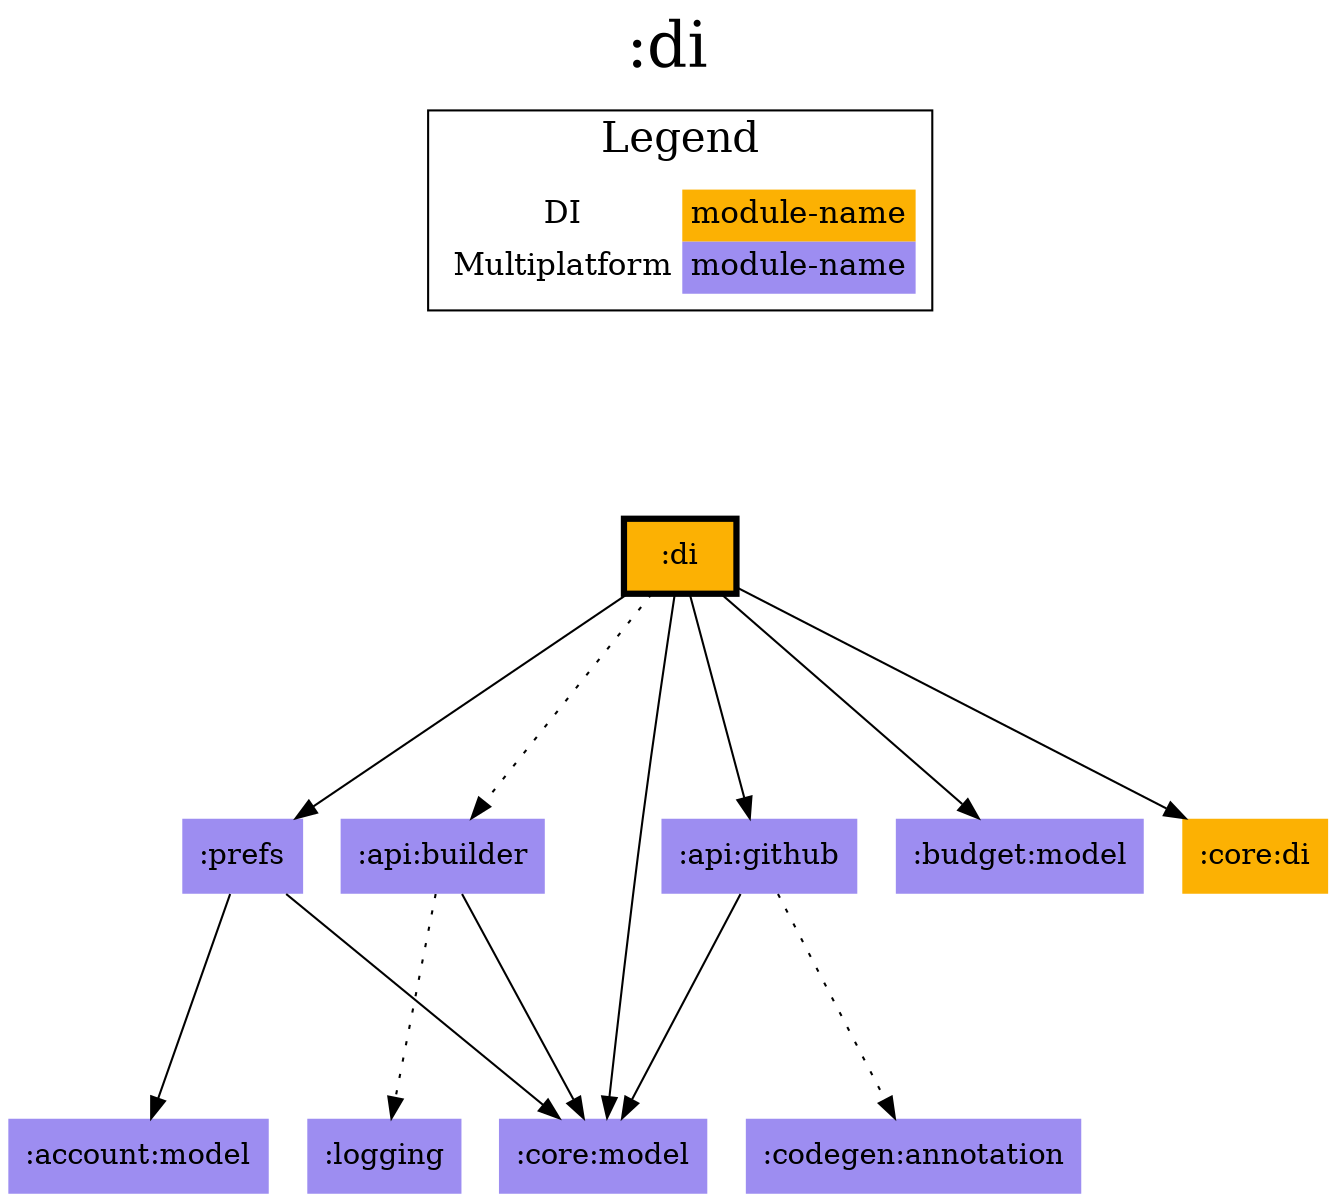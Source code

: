 digraph {
edge ["dir"="forward"]
graph ["dpi"="100","label"=":di","labelloc"="t","fontsize"="30","ranksep"="1.5","rankdir"="TB"]
node ["style"="filled"]
":account:model" ["fillcolor"="#9D8DF1","shape"="none"]
":api:builder" ["fillcolor"="#9D8DF1","shape"="none"]
":api:github" ["fillcolor"="#9D8DF1","shape"="none"]
":budget:model" ["fillcolor"="#9D8DF1","shape"="none"]
":codegen:annotation" ["fillcolor"="#9D8DF1","shape"="none"]
":core:di" ["fillcolor"="#FCB103","shape"="none"]
":core:model" ["fillcolor"="#9D8DF1","shape"="none"]
":di" ["fillcolor"="#FCB103","color"="black","penwidth"="3","shape"="box"]
":logging" ["fillcolor"="#9D8DF1","shape"="none"]
":prefs" ["fillcolor"="#9D8DF1","shape"="none"]
{
edge ["dir"="none"]
graph ["rank"="same"]
":di"
}
":api:builder" -> ":core:model"
":api:builder" -> ":logging" ["style"="dotted"]
":api:github" -> ":codegen:annotation" ["style"="dotted"]
":api:github" -> ":core:model"
":di" -> ":api:builder" ["style"="dotted"]
":di" -> ":api:github"
":di" -> ":budget:model"
":di" -> ":core:di"
":di" -> ":core:model"
":di" -> ":prefs"
":prefs" -> ":account:model"
":prefs" -> ":core:model"
subgraph "cluster_legend" {
edge ["dir"="none"]
graph ["label"="Legend","fontsize"="20"]
"Legend" ["style"="filled","fillcolor"="#FFFFFF","shape"="none","margin"="0","fontsize"="15","label"=<
<TABLE BORDER="0" CELLBORDER="0" CELLSPACING="0" CELLPADDING="4">
<TR><TD>DI</TD><TD BGCOLOR="#FCB103">module-name</TD></TR>
<TR><TD>Multiplatform</TD><TD BGCOLOR="#9D8DF1">module-name</TD></TR>
</TABLE>
>]
} -> ":di" ["style"="invis"]
}
